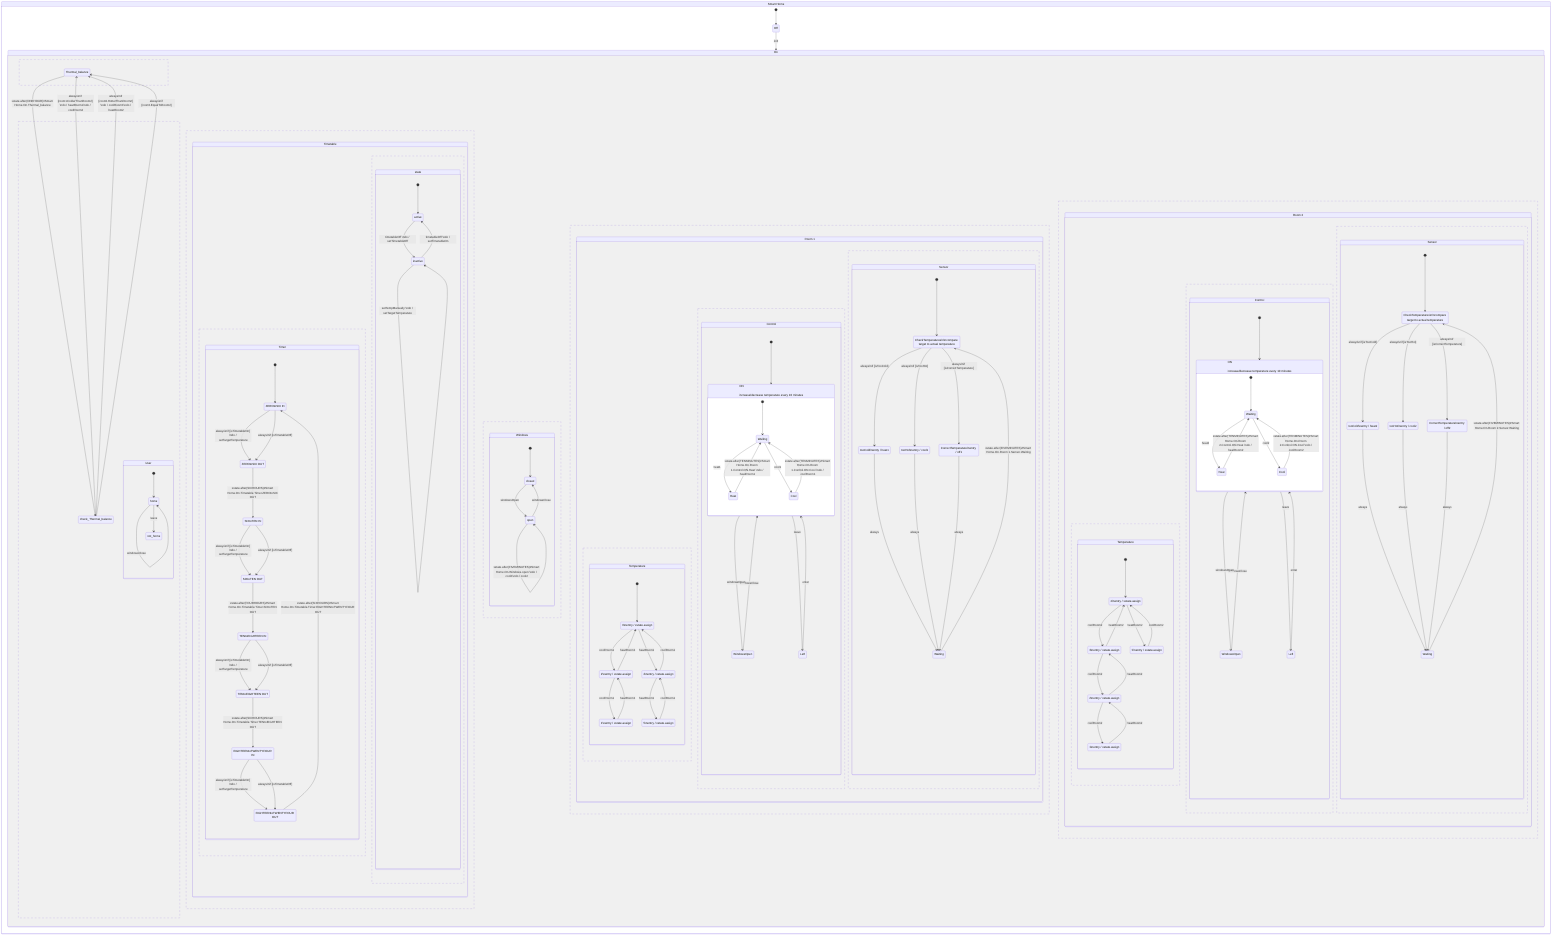 %% Generated with Stately Studio

stateDiagram-v2
  state "Smart Home" as Smart_Home {
    [*] --> Smart_Home.Off
    Smart_Home.Off --> Smart_Home.On : init!
    state "Off" as Smart_Home.Off
        state "On" as Smart_Home.On {
            direction TB
            Smart_Home.On.Thermal_balance --> Smart_Home.On.check_Thermal_balance : xstate.after(ONEHOUR)#Smart Home.On.Thermal_balance
            Smart_Home.On.check_Thermal_balance --> Smart_Home.On.Thermal_balance : always\nif [room1ColderThanRoom2] \ndo / heatRoom1\ndo / coolRoom2
            Smart_Home.On.check_Thermal_balance --> Smart_Home.On.Thermal_balance : always\nif [room1HotterThanRoom2] \ndo / coolRoom1\ndo / heatRoom2
            Smart_Home.On.check_Thermal_balance --> Smart_Home.On.Thermal_balance : always\nif [room1EqualToRoom2]
            state "Thermal_balance" as Smart_Home.On.Thermal_balance
            --
            state "check_Thermal_balance" as Smart_Home.On.check_Thermal_balance
                  state "User" as Smart_Home.On.User {
                        [*] --> Smart_Home.On.User.home
                        Smart_Home.On.User.home --> Smart_Home.On.User.home : timetableOn
                        Smart_Home.On.User.home --> Smart_Home.On.User.home : timetableOff
                        Smart_Home.On.User.home --> Smart_Home.On.User.not_home : leave
                        Smart_Home.On.User.home --> Smart_Home.On.User.home : windowsOpen
                        Smart_Home.On.User.home --> Smart_Home.On.User.home : windowsClose
                        state "home" as Smart_Home.On.User.home
                        state "not_home" as Smart_Home.On.User.not_home
                  }
            --
                  state "Timetable" as Smart_Home.On.Timetable {
                        
                                state "Timer" as Smart_Home.On.Timetable.Timer {
                                        [*] --> Smart_Home.On.Timetable.Timer.ZEROtoSIX_IN
                                        Smart_Home.On.Timetable.Timer.ZEROtoSIX_IN --> Smart_Home.On.Timetable.Timer.ZEROtoSIX_OUT : always\nif [isTimetableOn] \ndo / setTargetTemperature
                                        Smart_Home.On.Timetable.Timer.ZEROtoSIX_IN --> Smart_Home.On.Timetable.Timer.ZEROtoSIX_OUT : always\nif [isTimetableOff]
                                        Smart_Home.On.Timetable.Timer.ZEROtoSIX_OUT --> Smart_Home.On.Timetable.Timer.SIXtoTEN_IN : xstate.after(SIXHOURS)#Smart Home.On.Timetable.Timer.ZEROtoSIX OUT
                                        Smart_Home.On.Timetable.Timer.SIXtoTEN_IN --> Smart_Home.On.Timetable.Timer.SIXtoTEN_OUT : always\nif [isTimetableOn] \ndo / setTargetTemperature
                                        Smart_Home.On.Timetable.Timer.SIXtoTEN_IN --> Smart_Home.On.Timetable.Timer.SIXtoTEN_OUT : always\nif [isTimetableOff]
                                        Smart_Home.On.Timetable.Timer.SIXtoTEN_OUT --> Smart_Home.On.Timetable.Timer.TENtoEIGHTEEN_IN : xstate.after(FOURHOURS)#Smart Home.On.Timetable.Timer.SIXtoTEN OUT
                                        Smart_Home.On.Timetable.Timer.TENtoEIGHTEEN_IN --> Smart_Home.On.Timetable.Timer.TENtoEIGHTEEN_OUT : always\nif [isTimetableOn] \ndo / setTargetTemperature
                                        Smart_Home.On.Timetable.Timer.TENtoEIGHTEEN_IN --> Smart_Home.On.Timetable.Timer.TENtoEIGHTEEN_OUT : always\nif [isTimetableOff]
                                        Smart_Home.On.Timetable.Timer.TENtoEIGHTEEN_OUT --> Smart_Home.On.Timetable.Timer.EIGHTEENtoTWENTYFOUR_IN : xstate.after(SIXHOURS)#Smart Home.On.Timetable.Timer.TENtoEIGHTEEN OUT
                                        Smart_Home.On.Timetable.Timer.EIGHTEENtoTWENTYFOUR_IN --> Smart_Home.On.Timetable.Timer.EIGHTEENtoTWENTYFOUR_OUT : always\nif [isTimetableOn] \ndo / setTargetTemperature
                                        Smart_Home.On.Timetable.Timer.EIGHTEENtoTWENTYFOUR_IN --> Smart_Home.On.Timetable.Timer.EIGHTEENtoTWENTYFOUR_OUT : always\nif [isTimetableOff]
                                        Smart_Home.On.Timetable.Timer.EIGHTEENtoTWENTYFOUR_OUT --> Smart_Home.On.Timetable.Timer.ZEROtoSIX_IN : xstate.after(SIXHOURS)#Smart Home.On.Timetable.Timer.EIGHTEENtoTWENTYFOUR OUT
                                        state "ZEROtoSIX IN" as Smart_Home.On.Timetable.Timer.ZEROtoSIX_IN
                                        state "ZEROtoSIX OUT" as Smart_Home.On.Timetable.Timer.ZEROtoSIX_OUT
                                        state "SIXtoTEN IN" as Smart_Home.On.Timetable.Timer.SIXtoTEN_IN
                                        state "SIXtoTEN OUT" as Smart_Home.On.Timetable.Timer.SIXtoTEN_OUT
                                        state "TENtoEIGHTEEN IN" as Smart_Home.On.Timetable.Timer.TENtoEIGHTEEN_IN
                                        state "TENtoEIGHTEEN OUT" as Smart_Home.On.Timetable.Timer.TENtoEIGHTEEN_OUT
                                        state "EIGHTEENtoTWENTYFOUR IN" as Smart_Home.On.Timetable.Timer.EIGHTEENtoTWENTYFOUR_IN
                                        state "EIGHTEENtoTWENTYFOUR OUT" as Smart_Home.On.Timetable.Timer.EIGHTEENtoTWENTYFOUR_OUT
                                }
                        --
                                state "state" as Smart_Home.On.Timetable.state {
                                        [*] --> Smart_Home.On.Timetable.state.active
                                        Smart_Home.On.Timetable.state.active --> Smart_Home.On.Timetable.state.inactive : timetableOff \ndo / setTimetableOff
                                        Smart_Home.On.Timetable.state.inactive --> Smart_Home.On.Timetable.state.active : timetableOff \ndo / setTimetableOn
                                        Smart_Home.On.Timetable.state.inactive --> Smart_Home.On.Timetable.state.inactive : setTempManually \ndo / setTargetTemperature
                                        state "active" as Smart_Home.On.Timetable.state.active
                                        state "inactive" as Smart_Home.On.Timetable.state.inactive
                                }
                  }
            --
                  state "Windows" as Smart_Home.On.Windows {
                        [*] --> Smart_Home.On.Windows.closed
                        Smart_Home.On.Windows.closed --> Smart_Home.On.Windows.open : windowsOpen
                        Smart_Home.On.Windows.open --> Smart_Home.On.Windows.closed : windowsClose
                        Smart_Home.On.Windows.open --> Smart_Home.On.Windows.open : xstate.after(FIVEMINUTES)#Smart Home.On.Windows.open \ndo / cool1\ndo / cool2
                        state "closed" as Smart_Home.On.Windows.closed
                        state "open" as Smart_Home.On.Windows.open
                  }
            --
                  state "Room 1" as Smart_Home.On.Room_1 {
                        
                                state "Temperature" as Smart_Home.On.Room_1.Temperature {
                                        [*] --> Smart_Home.On.Room_1.Temperature.3
                                        Smart_Home.On.Room_1.Temperature.1 --> Smart_Home.On.Room_1.Temperature.2 : heatRoom1
                                        Smart_Home.On.Room_1.Temperature.2 --> Smart_Home.On.Room_1.Temperature.1 : coolRoom1
                                        Smart_Home.On.Room_1.Temperature.2 --> Smart_Home.On.Room_1.Temperature.3 : heatRoom1
                                        Smart_Home.On.Room_1.Temperature.3 --> Smart_Home.On.Room_1.Temperature.2 : coolRoom1
                                        Smart_Home.On.Room_1.Temperature.3 --> Smart_Home.On.Room_1.Temperature.4 : heatRoom1
                                        Smart_Home.On.Room_1.Temperature.4 --> Smart_Home.On.Room_1.Temperature.3 : coolRoom1
                                        Smart_Home.On.Room_1.Temperature.4 --> Smart_Home.On.Room_1.Temperature.5 : heatRoom1
                                        Smart_Home.On.Room_1.Temperature.5 --> Smart_Home.On.Room_1.Temperature.4 : coolRoom1
                                        state "1\nentry / xstate.assign" as Smart_Home.On.Room_1.Temperature.1
                                        state "2\nentry / xstate.assign" as Smart_Home.On.Room_1.Temperature.2
                                        state "3\nentry / xstate.assign" as Smart_Home.On.Room_1.Temperature.3
                                        state "4\nentry / xstate.assign" as Smart_Home.On.Room_1.Temperature.4
                                        state "5\nentry / xstate.assign" as Smart_Home.On.Room_1.Temperature.5
                                }
                        --
                                state "Control" as Smart_Home.On.Room_1.Control {
                                        [*] --> Smart_Home.On.Room_1.Control.ON
                                        Smart_Home.On.Room_1.Control.WindowsOpen --> Smart_Home.On.Room_1.Control.ON : windowsClose
                                        Smart_Home.On.Room_1.Control.Left --> Smart_Home.On.Room_1.Control.ON : enter
                                        Smart_Home.On.Room_1.Control.ON --> Smart_Home.On.Room_1.Control.WindowsOpen : windowsOpen
                                        Smart_Home.On.Room_1.Control.ON --> Smart_Home.On.Room_1.Control.Left : leave
                                        state "WindowsOpen" as Smart_Home.On.Room_1.Control.WindowsOpen
                                        state "Left" as Smart_Home.On.Room_1.Control.Left
                                                  state "ON\n\nincrease/decrease temperature every 10 minutes" as Smart_Home.On.Room_1.Control.ON {
                                                            [*] --> Smart_Home.On.Room_1.Control.ON.Waiting
                                                            Smart_Home.On.Room_1.Control.ON.Heat --> Smart_Home.On.Room_1.Control.ON.Waiting : xstate.after(TENMINUTES)#Smart Home.On.Room 1.Control.ON.Heat \ndo / heatRoom1
                                                            Smart_Home.On.Room_1.Control.ON.Cool --> Smart_Home.On.Room_1.Control.ON.Waiting : xstate.after(TENMINUTES)#Smart Home.On.Room 1.Control.ON.Cool \ndo / coolRoom1
                                                            Smart_Home.On.Room_1.Control.ON.Waiting --> Smart_Home.On.Room_1.Control.ON.Heat : heat1
                                                            Smart_Home.On.Room_1.Control.ON.Waiting --> Smart_Home.On.Room_1.Control.ON.Cool : cool1
                                                            state "Heat" as Smart_Home.On.Room_1.Control.ON.Heat
                                                            state "Cool" as Smart_Home.On.Room_1.Control.ON.Cool
                                                            state "Waiting" as Smart_Home.On.Room_1.Control.ON.Waiting
                                                  }
                                }
                        --
                                state "Sensor" as Smart_Home.On.Room_1.Sensor {
                                        [*] --> Smart_Home.On.Room_1.Sensor.CheckTemperatures
                                        Smart_Home.On.Room_1.Sensor.Waiting --> Smart_Home.On.Room_1.Sensor.CheckTemperatures : xstate.after(FIVEMINUTES)#Smart Home.On.Room 1.Sensor.Waiting
                                        Smart_Home.On.Room_1.Sensor.CheckTemperatures --> Smart_Home.On.Room_1.Sensor.tooCold : always\nif [isTooCold]
                                        Smart_Home.On.Room_1.Sensor.CheckTemperatures --> Smart_Home.On.Room_1.Sensor.tooHot : always\nif [isTooHot]
                                        Smart_Home.On.Room_1.Sensor.CheckTemperatures --> Smart_Home.On.Room_1.Sensor.CorrectTemperature : always\nif [isCorrectTemperature]
                                        Smart_Home.On.Room_1.Sensor.tooCold --> Smart_Home.On.Room_1.Sensor.Waiting : always
                                        Smart_Home.On.Room_1.Sensor.tooHot --> Smart_Home.On.Room_1.Sensor.Waiting : always
                                        Smart_Home.On.Room_1.Sensor.CorrectTemperature --> Smart_Home.On.Room_1.Sensor.Waiting : always
                                        state "Waiting" as Smart_Home.On.Room_1.Sensor.Waiting
                                        state "CheckTemperatures\n\ncompare target to actual temperature" as Smart_Home.On.Room_1.Sensor.CheckTemperatures
                                        state "tooCold\nentry / heat1" as Smart_Home.On.Room_1.Sensor.tooCold
                                        state "tooHot\nentry / cool1" as Smart_Home.On.Room_1.Sensor.tooHot
                                        state "CorrectTemperature\nentry / off1" as Smart_Home.On.Room_1.Sensor.CorrectTemperature
                                }
                  }
            --
                  state "Room 2" as Smart_Home.On.Room_2 {
                        
                                state "Temperature" as Smart_Home.On.Room_2.Temperature {
                                        [*] --> Smart_Home.On.Room_2.Temperature.4
                                        Smart_Home.On.Room_2.Temperature.1 --> Smart_Home.On.Room_2.Temperature.2 : heatRoom2
                                        Smart_Home.On.Room_2.Temperature.2 --> Smart_Home.On.Room_2.Temperature.1 : coolRoom2
                                        Smart_Home.On.Room_2.Temperature.2 --> Smart_Home.On.Room_2.Temperature.3 : heatRoom2
                                        Smart_Home.On.Room_2.Temperature.3 --> Smart_Home.On.Room_2.Temperature.2 : coolRoom2
                                        Smart_Home.On.Room_2.Temperature.3 --> Smart_Home.On.Room_2.Temperature.4 : heatRoom2
                                        Smart_Home.On.Room_2.Temperature.4 --> Smart_Home.On.Room_2.Temperature.3 : coolRoom2
                                        Smart_Home.On.Room_2.Temperature.4 --> Smart_Home.On.Room_2.Temperature.5 : heatRoom2
                                        Smart_Home.On.Room_2.Temperature.5 --> Smart_Home.On.Room_2.Temperature.4 : coolRoom2
                                        state "1\nentry / xstate.assign" as Smart_Home.On.Room_2.Temperature.1
                                        state "2\nentry / xstate.assign" as Smart_Home.On.Room_2.Temperature.2
                                        state "3\nentry / xstate.assign" as Smart_Home.On.Room_2.Temperature.3
                                        state "4\nentry / xstate.assign" as Smart_Home.On.Room_2.Temperature.4
                                        state "5\nentry / xstate.assign" as Smart_Home.On.Room_2.Temperature.5
                                }
                        --
                                state "Control" as Smart_Home.On.Room_2.Control {
                                        [*] --> Smart_Home.On.Room_2.Control.ON
                                        Smart_Home.On.Room_2.Control.WindowsOpen --> Smart_Home.On.Room_2.Control.ON : windowsClose
                                        Smart_Home.On.Room_2.Control.Left --> Smart_Home.On.Room_2.Control.ON : enter
                                        Smart_Home.On.Room_2.Control.ON --> Smart_Home.On.Room_2.Control.WindowsOpen : windowsOpen
                                        Smart_Home.On.Room_2.Control.ON --> Smart_Home.On.Room_2.Control.Left : leave
                                        state "WindowsOpen" as Smart_Home.On.Room_2.Control.WindowsOpen
                                        state "Left" as Smart_Home.On.Room_2.Control.Left
                                                  state "ON\n\nincrease/decrease temperature every 10 minutes" as Smart_Home.On.Room_2.Control.ON {
                                                            [*] --> Smart_Home.On.Room_2.Control.ON.Waiting
                                                            Smart_Home.On.Room_2.Control.ON.Heat --> Smart_Home.On.Room_2.Control.ON.Waiting : xstate.after(TENMINUTES)#Smart Home.On.Room 2.Control.ON.Heat \ndo / heatRoom2
                                                            Smart_Home.On.Room_2.Control.ON.Cool --> Smart_Home.On.Room_2.Control.ON.Waiting : xstate.after(TENMINUTES)#Smart Home.On.Room 2.Control.ON.Cool \ndo / coolRoom2
                                                            Smart_Home.On.Room_2.Control.ON.Waiting --> Smart_Home.On.Room_2.Control.ON.Heat : heat2
                                                            Smart_Home.On.Room_2.Control.ON.Waiting --> Smart_Home.On.Room_2.Control.ON.Cool : cool2
                                                            state "Heat" as Smart_Home.On.Room_2.Control.ON.Heat
                                                            state "Cool" as Smart_Home.On.Room_2.Control.ON.Cool
                                                            state "Waiting" as Smart_Home.On.Room_2.Control.ON.Waiting
                                                  }
                                }
                        --
                                state "Sensor" as Smart_Home.On.Room_2.Sensor {
                                        [*] --> Smart_Home.On.Room_2.Sensor.CheckTemperatures
                                        Smart_Home.On.Room_2.Sensor.Waiting --> Smart_Home.On.Room_2.Sensor.CheckTemperatures : xstate.after(FIVEMINUTES)#Smart Home.On.Room 2.Sensor.Waiting
                                        Smart_Home.On.Room_2.Sensor.CheckTemperatures --> Smart_Home.On.Room_2.Sensor.tooCold : always\nif [isTooCold]
                                        Smart_Home.On.Room_2.Sensor.CheckTemperatures --> Smart_Home.On.Room_2.Sensor.tooHot : always\nif [isTooHot]
                                        Smart_Home.On.Room_2.Sensor.CheckTemperatures --> Smart_Home.On.Room_2.Sensor.CorrectTemperature : always\nif [isCorrectTemperature]
                                        Smart_Home.On.Room_2.Sensor.tooCold --> Smart_Home.On.Room_2.Sensor.Waiting : always
                                        Smart_Home.On.Room_2.Sensor.tooHot --> Smart_Home.On.Room_2.Sensor.Waiting : always
                                        Smart_Home.On.Room_2.Sensor.CorrectTemperature --> Smart_Home.On.Room_2.Sensor.Waiting : always
                                        state "Waiting" as Smart_Home.On.Room_2.Sensor.Waiting
                                        state "CheckTemperatures\n\ncompare target to actual temperature" as Smart_Home.On.Room_2.Sensor.CheckTemperatures
                                        state "tooCold\nentry / heat2" as Smart_Home.On.Room_2.Sensor.tooCold
                                        state "tooHot\nentry / cool2" as Smart_Home.On.Room_2.Sensor.tooHot
                                        state "CorrectTemperature\nentry / off2" as Smart_Home.On.Room_2.Sensor.CorrectTemperature
                                }
                  }
        }
  }